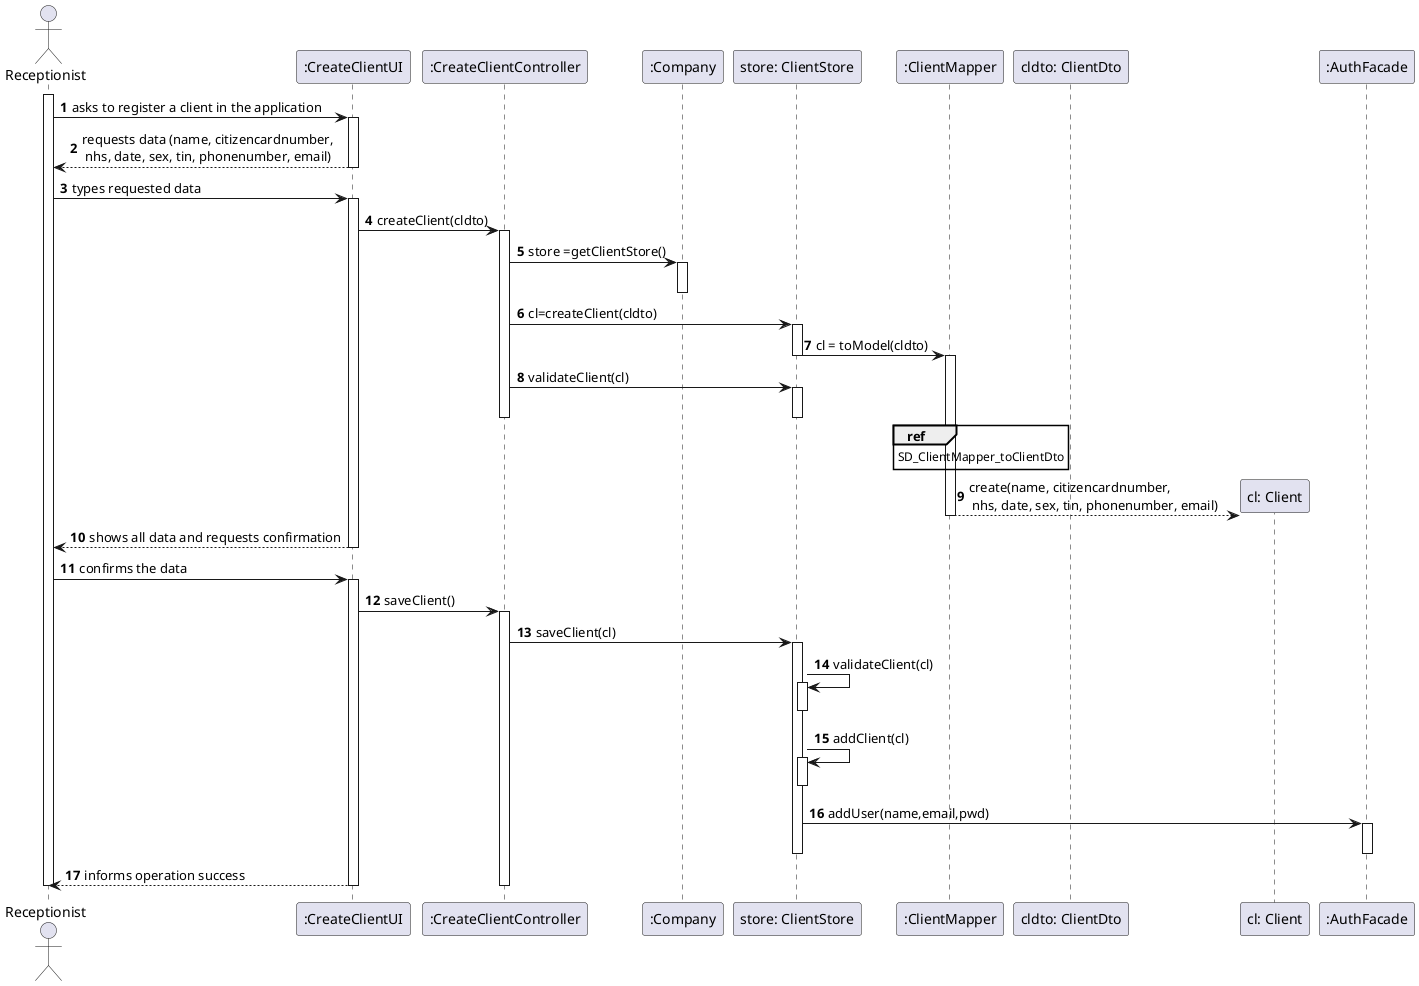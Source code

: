 @startuml
autonumber
'hide footbox
actor "Receptionist" as REP

participant ":CreateClientUI" as UI
participant ":CreateClientController" as CTRL
participant ":Company" as COMP
participant "store: ClientStore" as CS
participant ":ClientMapper" as CM
participant "cldto: ClientDto" as CDTO
participant "cl: Client" as CL
participant ":AuthFacade" as AF

activate REP
REP -> UI : asks to register a client in the application
activate UI
UI --> REP : requests data (name, citizencardnumber,\n nhs, date, sex, tin, phonenumber, email)
deactivate UI

REP -> UI : types requested data
activate UI

UI -> CTRL : createClient(cldto)
activate CTRL

CTRL -> COMP : store =getClientStore()
activate COMP
deactivate COMP

CTRL -> CS : cl=createClient(cldto)
activate CS

CS -> CM : cl = toModel(cldto)
deactivate CS
activate CM



CTRL -> CS : validateClient(cl)
activate CS
deactivate CS
deactivate CTRL


ref over CM
  SD_ClientMapper_toClientDto
end ref

CM --> CL** : create(name, citizencardnumber,\n nhs, date, sex, tin, phonenumber, email)
deactivate CM
deactivate CS


UI --> REP : shows all data and requests confirmation
deactivate COMP
deactivate UI

REP -> UI : confirms the data
activate UI
UI -> CTRL : saveClient()
activate CTRL

CTRL -> CS : saveClient(cl)
activate CS

CS -> CS: validateClient(cl)
activate CS
deactivate CS

CS -> CS: addClient(cl)
activate CS
deactivate CS

CS -> AF: addUser(name,email,pwd)
activate AF
deactivate AF
deactivate CS

UI --> REP : informs operation success
deactivate COMP
deactivate CTRL
deactivate UI

deactivate REP

@enduml